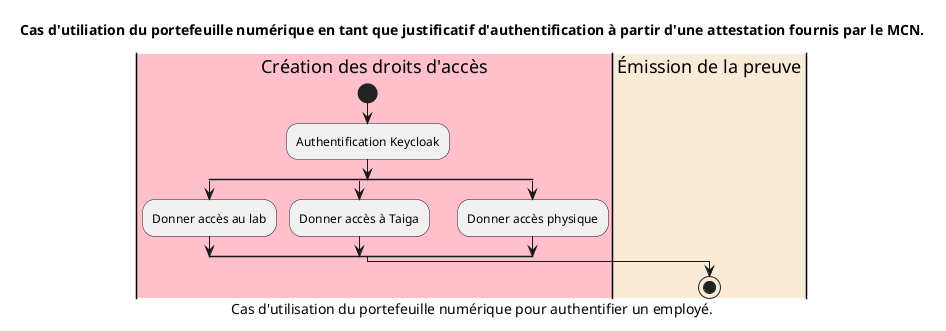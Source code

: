 @startuml
title
    Cas d'utiliation du portefeuille numérique en tant que justificatif d'authentification à partir d'une attestation fournis par le MCN.
end title

caption Cas d'utilisation du portefeuille numérique pour authentifier un employé.

|#pink|Création des droits d'accès|
start
:Authentification Keycloak;
split
:Donner accès au lab;
split again
:Donner accès à Taiga;
split again
:Donner accès physique;
end split
|#AntiqueWhite|Émission de la preuve|
stop
@enduml
